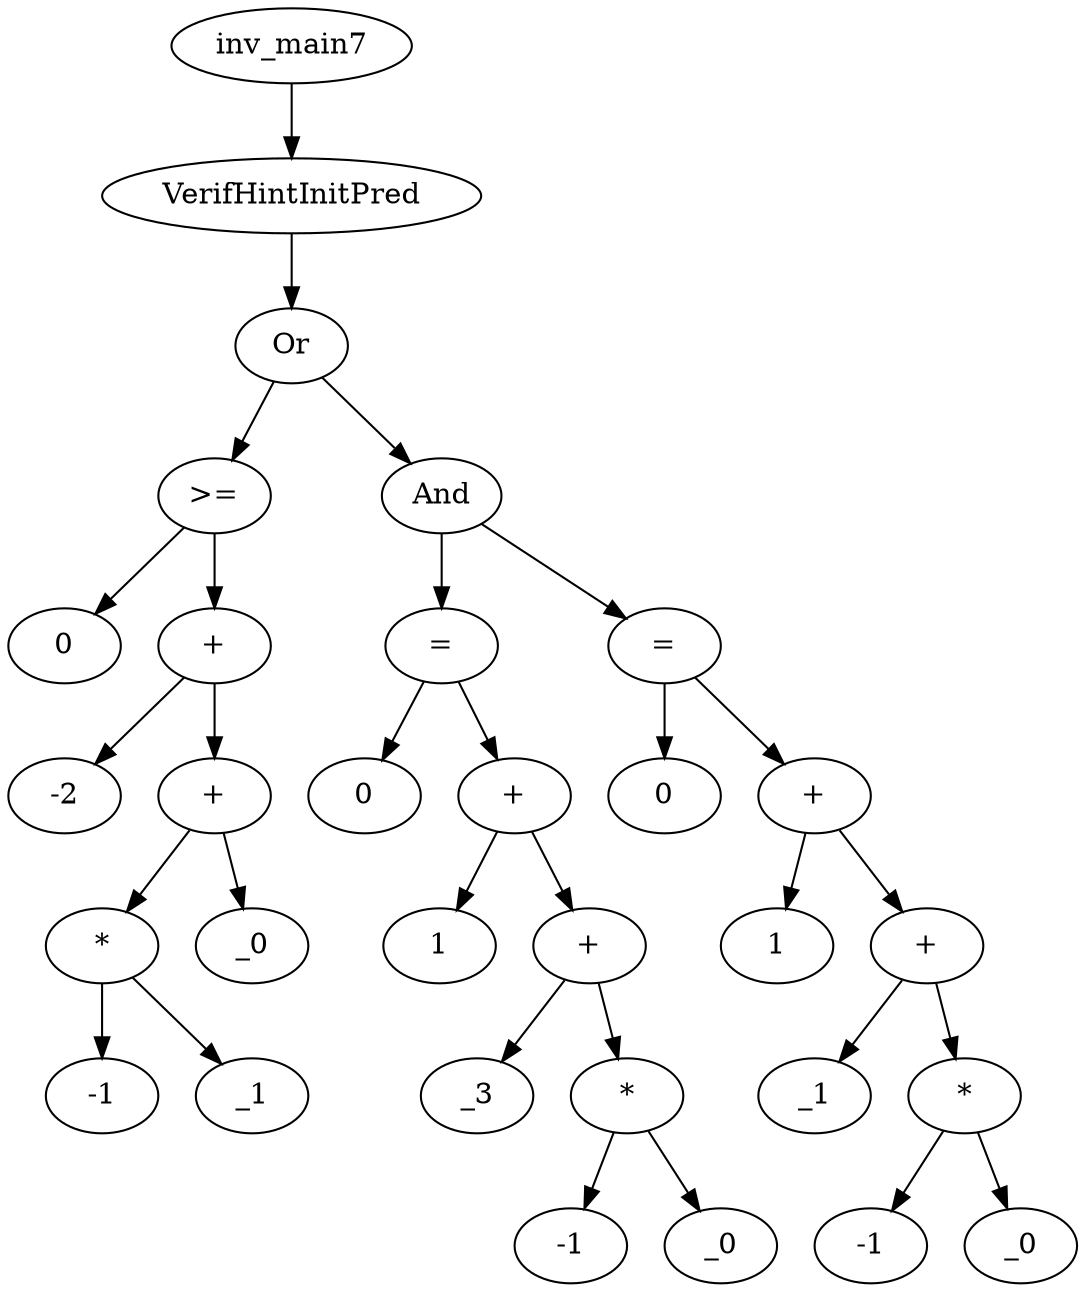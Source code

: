 digraph dag {
0 [label="inv_main7"];
1 [label="VerifHintInitPred"];
2 [label="Or"];
3 [label=">="];
4 [label="0"];
5 [label="+"];
6 [label="-2"];
7 [label="+"];
8 [label="*"];
9 [label="-1"];
10 [label="_1"];
11 [label="_0"];
12 [label="And"];
13 [label="="];
14 [label="0"];
15 [label="+"];
16 [label="1"];
17 [label="+"];
18 [label="_3"];
19 [label="*"];
20 [label="-1"];
21 [label="_0"];
22 [label="="];
23 [label="0"];
24 [label="+"];
25 [label="1"];
26 [label="+"];
27 [label="_1"];
28 [label="*"];
29 [label="-1"];
30 [label="_0"];
0->1
1->2
2->3
2 -> 12
3->5
3 -> 4
5->7
5 -> 6
7->8
7 -> 11
8->10
8 -> 9
12->13
12 -> 22
13->15
13 -> 14
15->17
15 -> 16
17->19
17 -> 18
19->21
19 -> 20
22->24
22 -> 23
24->26
24 -> 25
26->28
26 -> 27
28->30
28 -> 29
}
